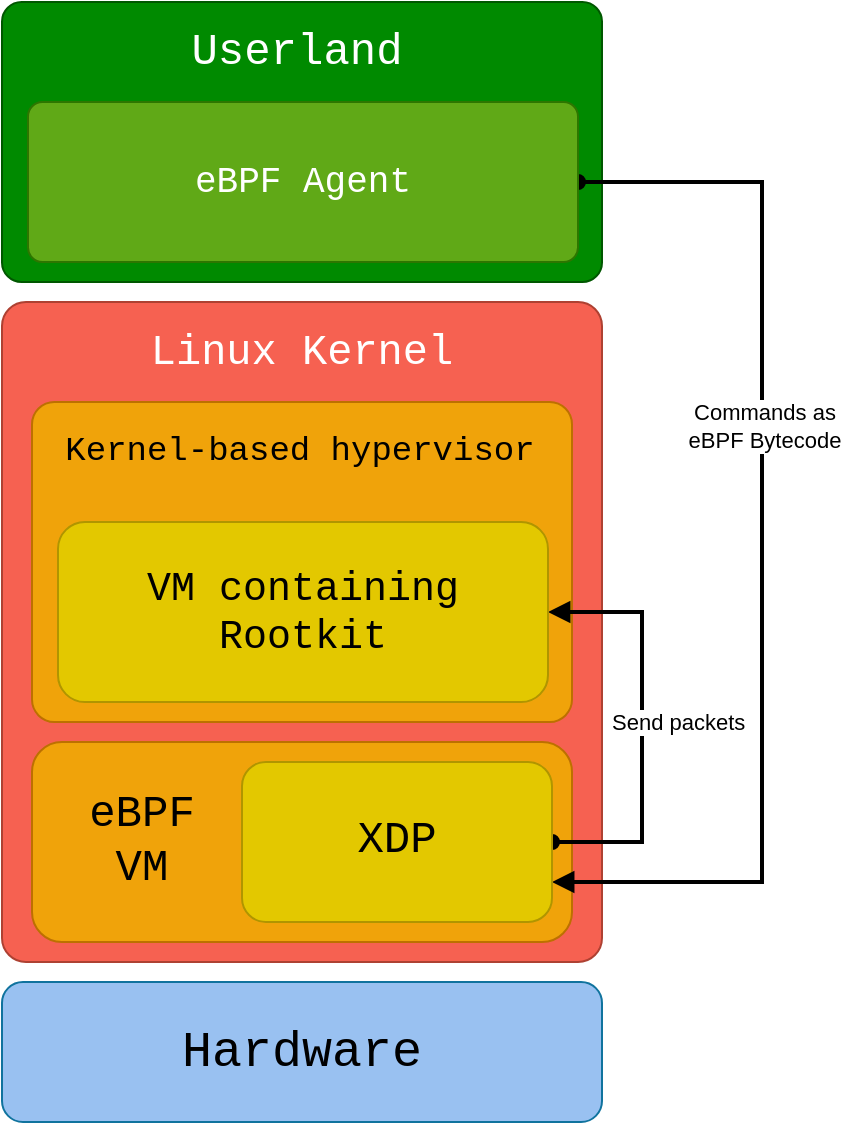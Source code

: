 <mxfile version="24.7.16">
  <diagram name="Page-1" id="dUJxD5Jq4gBw1YblnPDF">
    <mxGraphModel dx="989" dy="606" grid="1" gridSize="10" guides="1" tooltips="1" connect="1" arrows="1" fold="1" page="1" pageScale="1" pageWidth="850" pageHeight="1100" math="0" shadow="0">
      <root>
        <mxCell id="0" />
        <mxCell id="1" parent="0" />
        <mxCell id="bRfGZEoEgHbMcgY7yq1g-24" value="&lt;font style=&quot;font-size: 25px;&quot;&gt;Hardware&lt;/font&gt;" style="rounded=1;whiteSpace=wrap;html=1;fontFamily=Courier New;fillColor=#99c1f1;strokeColor=#10739e;fontSize=25;" vertex="1" parent="1">
          <mxGeometry x="280" y="620" width="300" height="70" as="geometry" />
        </mxCell>
        <mxCell id="bRfGZEoEgHbMcgY7yq1g-25" value="" style="rounded=1;whiteSpace=wrap;html=1;fontFamily=Courier New;fillColor=#f66151;strokeColor=#ae4132;arcSize=4;" vertex="1" parent="1">
          <mxGeometry x="280" y="280" width="300" height="330" as="geometry" />
        </mxCell>
        <mxCell id="bRfGZEoEgHbMcgY7yq1g-26" value="" style="rounded=1;whiteSpace=wrap;html=1;fontFamily=Courier New;fillColor=#f0a30a;fontColor=#000000;strokeColor=#BD7000;" vertex="1" parent="1">
          <mxGeometry x="295" y="500" width="270" height="100" as="geometry" />
        </mxCell>
        <mxCell id="bRfGZEoEgHbMcgY7yq1g-28" value="eBPF VM" style="text;html=1;align=center;verticalAlign=middle;whiteSpace=wrap;rounded=0;fontFamily=Courier New;fontSize=22;" vertex="1" parent="1">
          <mxGeometry x="320" y="535" width="60" height="30" as="geometry" />
        </mxCell>
        <mxCell id="bRfGZEoEgHbMcgY7yq1g-29" value="" style="rounded=1;whiteSpace=wrap;html=1;fontFamily=Courier New;arcSize=7;fillColor=#f0a30a;fontColor=#000000;strokeColor=#BD7000;" vertex="1" parent="1">
          <mxGeometry x="295" y="330" width="270" height="160" as="geometry" />
        </mxCell>
        <mxCell id="bRfGZEoEgHbMcgY7yq1g-38" style="edgeStyle=orthogonalEdgeStyle;rounded=0;orthogonalLoop=1;jettySize=auto;html=1;entryX=1;entryY=0.5;entryDx=0;entryDy=0;strokeWidth=2;endArrow=oval;endFill=1;startArrow=block;startFill=1;" edge="1" parent="1" source="bRfGZEoEgHbMcgY7yq1g-32" target="bRfGZEoEgHbMcgY7yq1g-27">
          <mxGeometry relative="1" as="geometry">
            <Array as="points">
              <mxPoint x="600" y="435" />
              <mxPoint x="600" y="550" />
            </Array>
          </mxGeometry>
        </mxCell>
        <mxCell id="bRfGZEoEgHbMcgY7yq1g-39" value="&lt;div&gt;Send packets&lt;/div&gt;" style="edgeLabel;html=1;align=left;verticalAlign=middle;resizable=0;points=[];" vertex="1" connectable="0" parent="bRfGZEoEgHbMcgY7yq1g-38">
          <mxGeometry x="0.391" y="1" relative="1" as="geometry">
            <mxPoint x="-18" y="-42" as="offset" />
          </mxGeometry>
        </mxCell>
        <mxCell id="bRfGZEoEgHbMcgY7yq1g-30" value="Kernel-based hypervisor" style="text;html=1;align=center;verticalAlign=middle;whiteSpace=wrap;rounded=0;fontSize=17;fontFamily=Courier New;" vertex="1" parent="1">
          <mxGeometry x="308" y="340" width="242" height="30" as="geometry" />
        </mxCell>
        <mxCell id="bRfGZEoEgHbMcgY7yq1g-32" value="VM containing Rootkit" style="rounded=1;whiteSpace=wrap;html=1;fontFamily=Courier New;fontSize=20;fillColor=#e3c800;fontColor=#000000;strokeColor=#B09500;" vertex="1" parent="1">
          <mxGeometry x="308" y="390" width="245" height="90" as="geometry" />
        </mxCell>
        <mxCell id="bRfGZEoEgHbMcgY7yq1g-33" value="&lt;font color=&quot;#ffffff&quot;&gt;Linux Kernel&lt;/font&gt;" style="text;html=1;align=center;verticalAlign=middle;whiteSpace=wrap;rounded=0;fontSize=21;fontFamily=Courier New;" vertex="1" parent="1">
          <mxGeometry x="300" y="290" width="260" height="30" as="geometry" />
        </mxCell>
        <mxCell id="bRfGZEoEgHbMcgY7yq1g-34" value="" style="rounded=1;whiteSpace=wrap;html=1;fontFamily=Courier New;fillColor=#008a00;strokeColor=#005700;arcSize=7;fontColor=#ffffff;" vertex="1" parent="1">
          <mxGeometry x="280" y="130" width="300" height="140" as="geometry" />
        </mxCell>
        <mxCell id="bRfGZEoEgHbMcgY7yq1g-40" style="edgeStyle=orthogonalEdgeStyle;rounded=0;orthogonalLoop=1;jettySize=auto;html=1;entryX=1;entryY=0.75;entryDx=0;entryDy=0;startArrow=oval;startFill=1;endArrow=block;endFill=1;strokeWidth=2;" edge="1" parent="1" source="bRfGZEoEgHbMcgY7yq1g-36" target="bRfGZEoEgHbMcgY7yq1g-27">
          <mxGeometry relative="1" as="geometry">
            <Array as="points">
              <mxPoint x="660" y="220" />
              <mxPoint x="660" y="570" />
            </Array>
          </mxGeometry>
        </mxCell>
        <mxCell id="bRfGZEoEgHbMcgY7yq1g-42" value="Commands as&lt;br&gt;eBPF Bytecode" style="edgeLabel;html=1;align=center;verticalAlign=middle;resizable=0;points=[];" vertex="1" connectable="0" parent="bRfGZEoEgHbMcgY7yq1g-40">
          <mxGeometry x="-0.219" y="1" relative="1" as="geometry">
            <mxPoint as="offset" />
          </mxGeometry>
        </mxCell>
        <mxCell id="bRfGZEoEgHbMcgY7yq1g-36" value="eBPF Agent" style="rounded=1;whiteSpace=wrap;html=1;fontFamily=Courier New;fillColor=#60a917;strokeColor=#2D7600;arcSize=9;fontColor=#ffffff;fontSize=18;" vertex="1" parent="1">
          <mxGeometry x="293" y="180" width="275" height="80" as="geometry" />
        </mxCell>
        <mxCell id="bRfGZEoEgHbMcgY7yq1g-37" value="Userland" style="text;html=1;align=center;verticalAlign=middle;whiteSpace=wrap;rounded=0;fontColor=#ffffff;fontSize=22;fontFamily=Courier New;" vertex="1" parent="1">
          <mxGeometry x="295" y="141" width="265" height="30" as="geometry" />
        </mxCell>
        <mxCell id="bRfGZEoEgHbMcgY7yq1g-27" value="&lt;font style=&quot;font-size: 22px;&quot;&gt;XDP&lt;/font&gt;" style="rounded=1;whiteSpace=wrap;html=1;fontFamily=Courier New;fontSize=22;fillColor=#e3c800;fontColor=#000000;strokeColor=#B09500;" vertex="1" parent="1">
          <mxGeometry x="400" y="510" width="155" height="80" as="geometry" />
        </mxCell>
      </root>
    </mxGraphModel>
  </diagram>
</mxfile>
